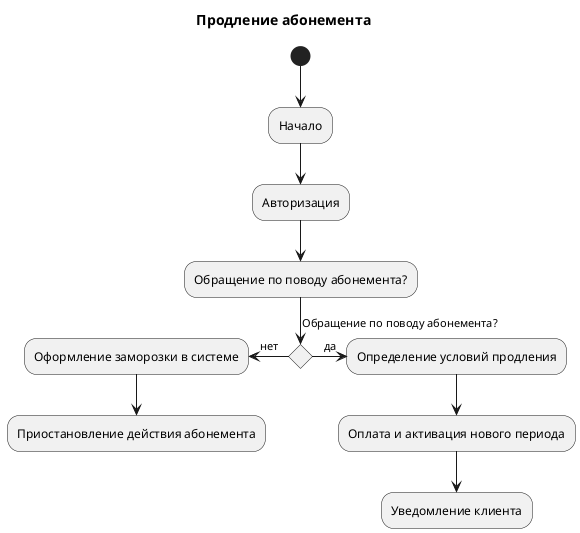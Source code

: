 @startuml
title Продление абонемента
(*) --> Начало
--> "Авторизация"
--> "Обращение по поводу абонемента?"
if "Обращение по поводу абонемента?" then
-left->[нет] "Оформление заморозки в системе"
--> "Приостановление действия абонемента"
else
-right->[да] "Определение условий продления"
--> "Оплата и активация нового периода"
--> "Уведомление клиента"
endif
@enduml